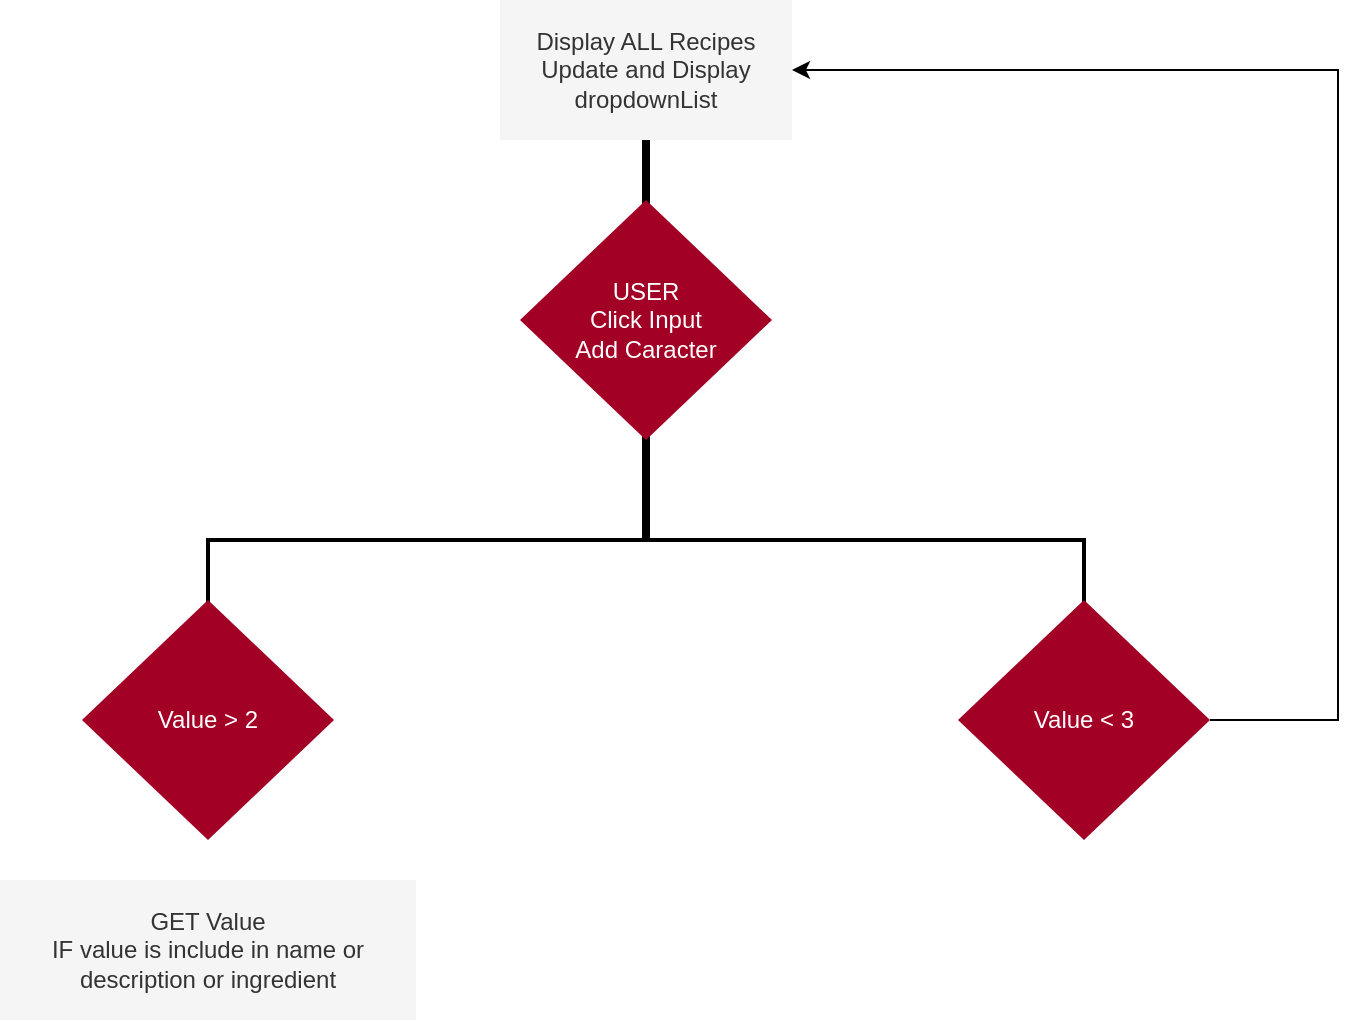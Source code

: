 <mxfile version="15.5.8" type="github">
  <diagram id="v_eDVljZirTyYNURhXIr" name="Page-1">
    <mxGraphModel dx="1266" dy="690" grid="1" gridSize="10" guides="1" tooltips="1" connect="1" arrows="1" fold="1" page="1" pageScale="1" pageWidth="827" pageHeight="1169" math="0" shadow="0">
      <root>
        <mxCell id="0" />
        <mxCell id="1" parent="0" />
        <mxCell id="sLmnhVMK08JA9tZZFn_8-1" value="&lt;div&gt;Display ALL Recipes&lt;/div&gt;&lt;div&gt;Update and Display &lt;br&gt;&lt;/div&gt;&lt;div&gt;dropdownList&lt;br&gt;&lt;/div&gt;" style="rounded=0;whiteSpace=wrap;html=1;fillColor=#f5f5f5;fontColor=#333333;strokeColor=none;" vertex="1" parent="1">
          <mxGeometry x="341" y="20" width="146" height="70" as="geometry" />
        </mxCell>
        <mxCell id="sLmnhVMK08JA9tZZFn_8-3" value="" style="line;strokeWidth=4;direction=south;html=1;perimeter=backbonePerimeter;points=[];outlineConnect=0;" vertex="1" parent="1">
          <mxGeometry x="409" y="90" width="10" height="40" as="geometry" />
        </mxCell>
        <mxCell id="sLmnhVMK08JA9tZZFn_8-7" value="" style="line;strokeWidth=4;direction=south;html=1;perimeter=backbonePerimeter;points=[];outlineConnect=0;" vertex="1" parent="1">
          <mxGeometry x="409" y="230" width="10" height="60" as="geometry" />
        </mxCell>
        <mxCell id="sLmnhVMK08JA9tZZFn_8-8" value="&lt;div&gt;USER&lt;/div&gt;&lt;div&gt;Click Input &lt;br&gt;&lt;/div&gt;&lt;div&gt;Add Caracter&lt;br&gt;&lt;/div&gt;" style="rhombus;whiteSpace=wrap;html=1;fillColor=#a20025;fontColor=#ffffff;strokeColor=none;" vertex="1" parent="1">
          <mxGeometry x="351" y="120" width="126" height="120" as="geometry" />
        </mxCell>
        <mxCell id="sLmnhVMK08JA9tZZFn_8-9" value="" style="line;strokeWidth=2;html=1;" vertex="1" parent="1">
          <mxGeometry x="194" y="280" width="440" height="20" as="geometry" />
        </mxCell>
        <mxCell id="sLmnhVMK08JA9tZZFn_8-13" value="" style="line;strokeWidth=2;direction=south;html=1;" vertex="1" parent="1">
          <mxGeometry x="190" y="290" width="10" height="50" as="geometry" />
        </mxCell>
        <mxCell id="sLmnhVMK08JA9tZZFn_8-14" value="Value &amp;gt; 2" style="rhombus;whiteSpace=wrap;html=1;fillColor=#a20025;fontColor=#ffffff;strokeColor=none;" vertex="1" parent="1">
          <mxGeometry x="132" y="320" width="126" height="120" as="geometry" />
        </mxCell>
        <mxCell id="sLmnhVMK08JA9tZZFn_8-16" value="" style="line;strokeWidth=2;direction=south;html=1;" vertex="1" parent="1">
          <mxGeometry x="628" y="290" width="10" height="50" as="geometry" />
        </mxCell>
        <mxCell id="sLmnhVMK08JA9tZZFn_8-17" value="Value &amp;lt; 3" style="rhombus;whiteSpace=wrap;html=1;fillColor=#a20025;fontColor=#ffffff;strokeColor=none;" vertex="1" parent="1">
          <mxGeometry x="570" y="320" width="126" height="120" as="geometry" />
        </mxCell>
        <mxCell id="sLmnhVMK08JA9tZZFn_8-23" style="edgeStyle=orthogonalEdgeStyle;rounded=0;orthogonalLoop=1;jettySize=auto;html=1;entryX=1;entryY=0.5;entryDx=0;entryDy=0;exitX=1;exitY=0.5;exitDx=0;exitDy=0;" edge="1" parent="1" source="sLmnhVMK08JA9tZZFn_8-17" target="sLmnhVMK08JA9tZZFn_8-1">
          <mxGeometry relative="1" as="geometry">
            <mxPoint x="900" y="380" as="sourcePoint" />
            <Array as="points">
              <mxPoint x="760" y="380" />
              <mxPoint x="760" y="55" />
            </Array>
          </mxGeometry>
        </mxCell>
        <mxCell id="sLmnhVMK08JA9tZZFn_8-24" value="&lt;div&gt;GET Value&lt;/div&gt;&lt;div&gt;IF value is include in name or description or ingredient&lt;br&gt;&lt;/div&gt;" style="rounded=0;whiteSpace=wrap;html=1;fillColor=#f5f5f5;fontColor=#333333;strokeColor=none;" vertex="1" parent="1">
          <mxGeometry x="91" y="460" width="208" height="70" as="geometry" />
        </mxCell>
      </root>
    </mxGraphModel>
  </diagram>
</mxfile>
